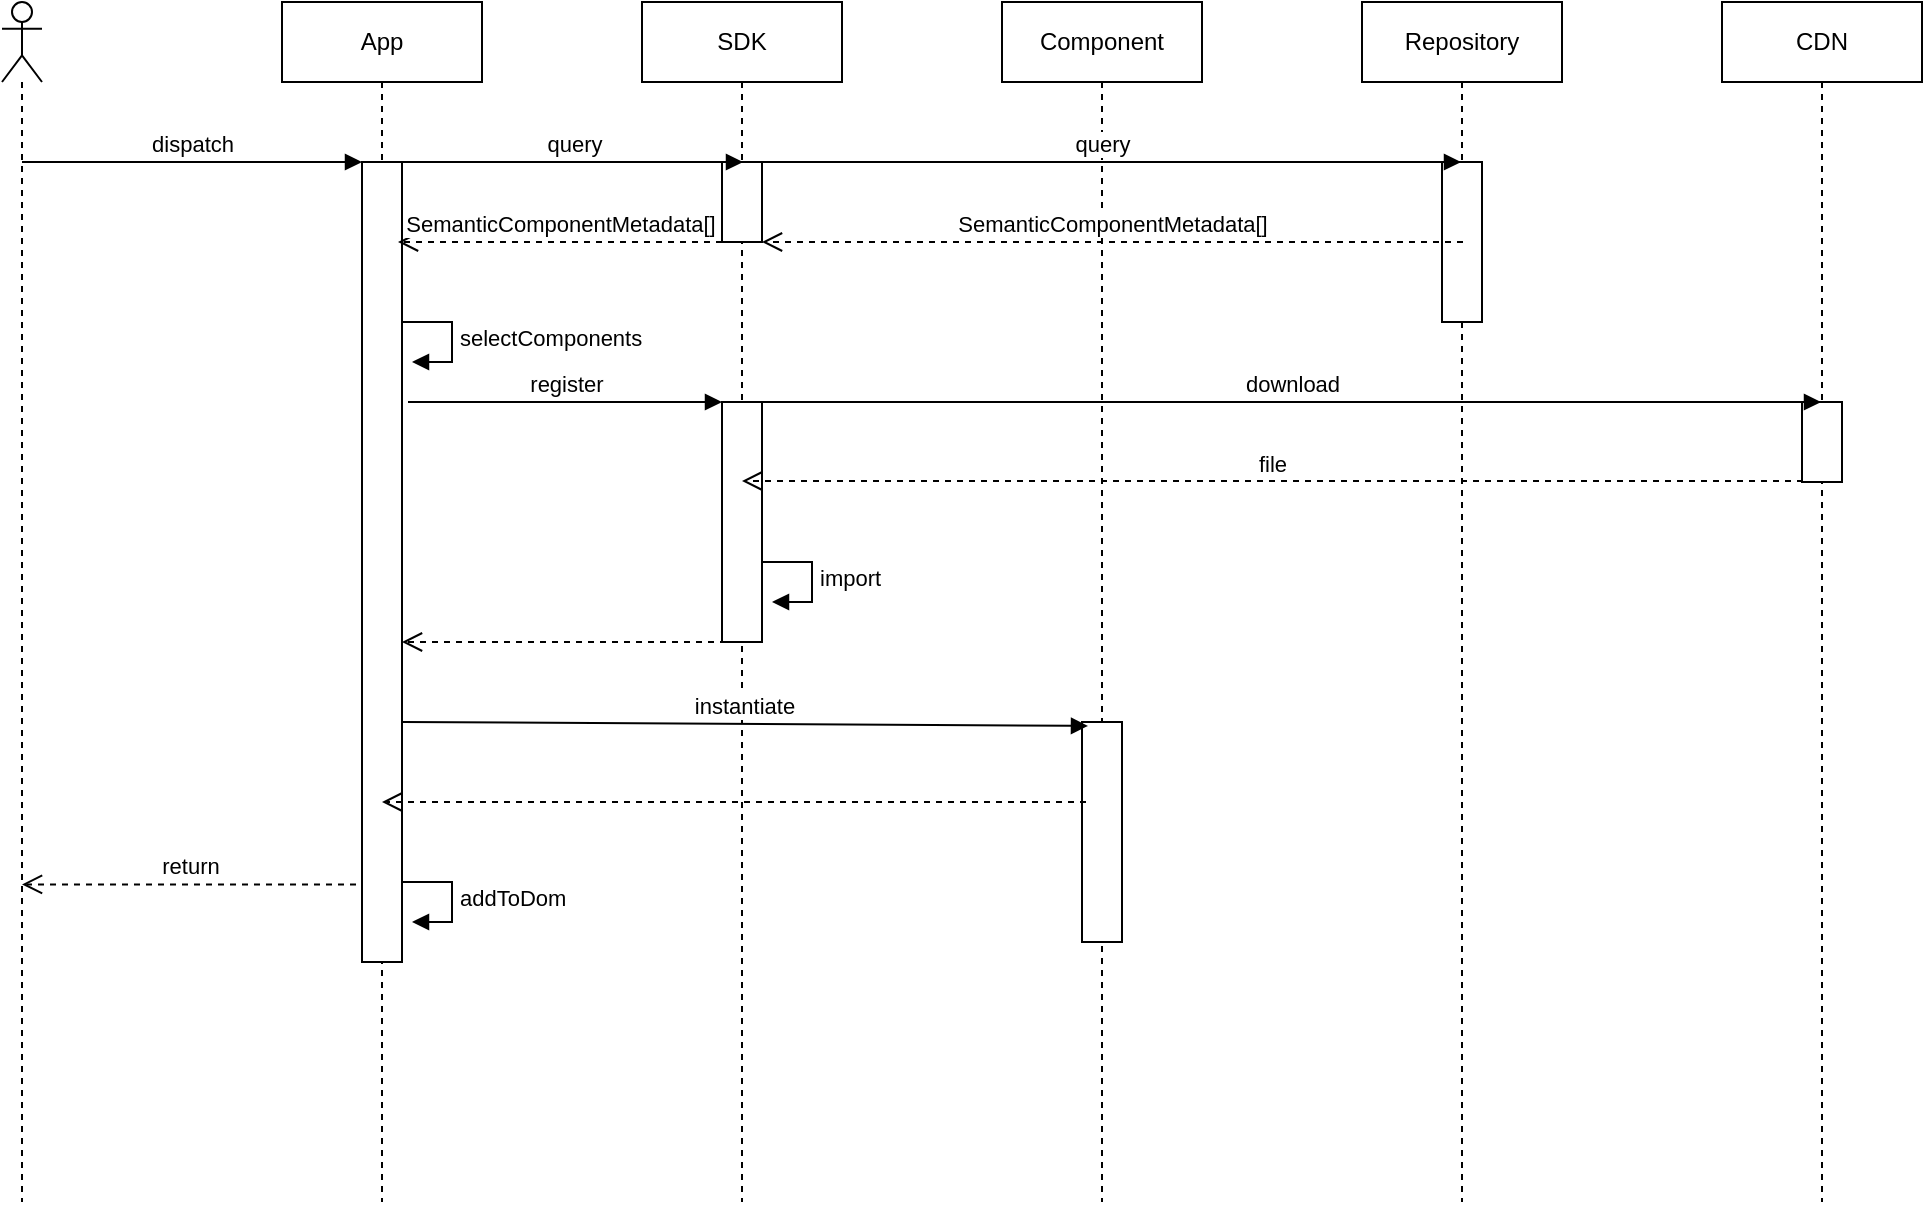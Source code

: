 <mxfile version="13.10.0" type="embed">
    <diagram id="qXega-QFG3OP3-kWRQvS" name="Page-1">
        <mxGraphModel dx="1070" dy="685" grid="1" gridSize="10" guides="1" tooltips="1" connect="1" arrows="1" fold="1" page="1" pageScale="1" pageWidth="827" pageHeight="1169" math="0" shadow="0">
            <root>
                <mxCell id="0"/>
                <mxCell id="1" parent="0"/>
                <mxCell id="2" value="App" style="shape=umlLifeline;perimeter=lifelinePerimeter;whiteSpace=wrap;html=1;container=1;collapsible=0;recursiveResize=0;outlineConnect=0;" vertex="1" parent="1">
                    <mxGeometry x="180" y="40" width="100" height="600" as="geometry"/>
                </mxCell>
                <mxCell id="10" value="" style="html=1;points=[];perimeter=orthogonalPerimeter;" vertex="1" parent="2">
                    <mxGeometry x="40" y="80" width="20" height="400" as="geometry"/>
                </mxCell>
                <mxCell id="3" value="" style="shape=umlLifeline;participant=umlActor;perimeter=lifelinePerimeter;whiteSpace=wrap;html=1;container=1;collapsible=0;recursiveResize=0;verticalAlign=top;spacingTop=36;outlineConnect=0;" vertex="1" parent="1">
                    <mxGeometry x="40" y="40" width="20" height="600" as="geometry"/>
                </mxCell>
                <mxCell id="4" value="SDK" style="shape=umlLifeline;perimeter=lifelinePerimeter;whiteSpace=wrap;html=1;container=1;collapsible=0;recursiveResize=0;outlineConnect=0;" vertex="1" parent="1">
                    <mxGeometry x="360" y="40" width="100" height="600" as="geometry"/>
                </mxCell>
                <mxCell id="13" value="" style="html=1;points=[];perimeter=orthogonalPerimeter;" vertex="1" parent="4">
                    <mxGeometry x="40" y="80" width="20" height="40" as="geometry"/>
                </mxCell>
                <mxCell id="22" value="" style="html=1;points=[];perimeter=orthogonalPerimeter;" vertex="1" parent="4">
                    <mxGeometry x="40" y="200" width="20" height="120" as="geometry"/>
                </mxCell>
                <mxCell id="5" value="Component" style="shape=umlLifeline;perimeter=lifelinePerimeter;whiteSpace=wrap;html=1;container=1;collapsible=0;recursiveResize=0;outlineConnect=0;" vertex="1" parent="1">
                    <mxGeometry x="540" y="40" width="100" height="600" as="geometry"/>
                </mxCell>
                <mxCell id="32" value="" style="html=1;points=[];perimeter=orthogonalPerimeter;" vertex="1" parent="5">
                    <mxGeometry x="40" y="360" width="20" height="110" as="geometry"/>
                </mxCell>
                <mxCell id="6" value="Repository" style="shape=umlLifeline;perimeter=lifelinePerimeter;whiteSpace=wrap;html=1;container=1;collapsible=0;recursiveResize=0;outlineConnect=0;" vertex="1" parent="1">
                    <mxGeometry x="720" y="40" width="100" height="600" as="geometry"/>
                </mxCell>
                <mxCell id="16" value="" style="html=1;points=[];perimeter=orthogonalPerimeter;" vertex="1" parent="6">
                    <mxGeometry x="40" y="80" width="20" height="80" as="geometry"/>
                </mxCell>
                <mxCell id="7" value="CDN" style="shape=umlLifeline;perimeter=lifelinePerimeter;whiteSpace=wrap;html=1;container=1;collapsible=0;recursiveResize=0;outlineConnect=0;" vertex="1" parent="1">
                    <mxGeometry x="900" y="40" width="100" height="600" as="geometry"/>
                </mxCell>
                <mxCell id="23" value="" style="html=1;points=[];perimeter=orthogonalPerimeter;" vertex="1" parent="7">
                    <mxGeometry x="40" y="200" width="20" height="40" as="geometry"/>
                </mxCell>
                <mxCell id="11" value="dispatch" style="html=1;verticalAlign=bottom;endArrow=block;entryX=0;entryY=0;" edge="1" target="10" parent="1" source="3">
                    <mxGeometry relative="1" as="geometry">
                        <mxPoint x="160" y="120" as="sourcePoint"/>
                    </mxGeometry>
                </mxCell>
                <mxCell id="12" value="return" style="html=1;verticalAlign=bottom;endArrow=open;dashed=1;endSize=8;exitX=-0.15;exitY=0.903;exitDx=0;exitDy=0;exitPerimeter=0;" edge="1" source="10" parent="1" target="3">
                    <mxGeometry relative="1" as="geometry">
                        <mxPoint x="160" y="196" as="targetPoint"/>
                    </mxGeometry>
                </mxCell>
                <mxCell id="14" value="query" style="html=1;verticalAlign=bottom;endArrow=block;entryX=0;entryY=0;" edge="1" parent="1">
                    <mxGeometry relative="1" as="geometry">
                        <mxPoint x="240" y="120" as="sourcePoint"/>
                        <mxPoint x="410.5" y="120" as="targetPoint"/>
                    </mxGeometry>
                </mxCell>
                <mxCell id="15" value="query" style="html=1;verticalAlign=bottom;endArrow=block;" edge="1" parent="1" target="6">
                    <mxGeometry relative="1" as="geometry">
                        <mxPoint x="410" y="120" as="sourcePoint"/>
                        <mxPoint x="580.5" y="120" as="targetPoint"/>
                    </mxGeometry>
                </mxCell>
                <mxCell id="17" value="SemanticComponentMetadata[]" style="html=1;verticalAlign=bottom;endArrow=open;dashed=1;endSize=8;exitX=0;exitY=0.95;" edge="1" parent="1">
                    <mxGeometry relative="1" as="geometry">
                        <mxPoint x="420" y="160" as="targetPoint"/>
                        <mxPoint x="770.5" y="160" as="sourcePoint"/>
                    </mxGeometry>
                </mxCell>
                <mxCell id="18" value="SemanticComponentMetadata[]" style="html=1;verticalAlign=bottom;endArrow=open;dashed=1;endSize=8;" edge="1" parent="1">
                    <mxGeometry relative="1" as="geometry">
                        <mxPoint x="238" y="160" as="targetPoint"/>
                        <mxPoint x="400" y="160" as="sourcePoint"/>
                    </mxGeometry>
                </mxCell>
                <mxCell id="20" value="selectComponents" style="edgeStyle=orthogonalEdgeStyle;html=1;align=left;spacingLeft=2;endArrow=block;rounded=0;entryX=1;entryY=0;" edge="1" parent="1">
                    <mxGeometry relative="1" as="geometry">
                        <mxPoint x="240" y="200" as="sourcePoint"/>
                        <Array as="points">
                            <mxPoint x="265" y="200"/>
                        </Array>
                        <mxPoint x="245" y="220" as="targetPoint"/>
                    </mxGeometry>
                </mxCell>
                <mxCell id="21" value="register" style="html=1;verticalAlign=bottom;endArrow=block;" edge="1" parent="1">
                    <mxGeometry relative="1" as="geometry">
                        <mxPoint x="243" y="240" as="sourcePoint"/>
                        <mxPoint x="400" y="240" as="targetPoint"/>
                    </mxGeometry>
                </mxCell>
                <mxCell id="25" value="download" style="html=1;verticalAlign=bottom;endArrow=block;" edge="1" parent="1" target="7">
                    <mxGeometry relative="1" as="geometry">
                        <mxPoint x="420" y="240" as="sourcePoint"/>
                        <mxPoint x="577" y="240" as="targetPoint"/>
                    </mxGeometry>
                </mxCell>
                <mxCell id="26" value="file" style="html=1;verticalAlign=bottom;endArrow=open;dashed=1;endSize=8;exitX=0;exitY=0.95;" edge="1" parent="1" target="4">
                    <mxGeometry relative="1" as="geometry">
                        <mxPoint x="590" y="279.5" as="targetPoint"/>
                        <mxPoint x="940.5" y="279.5" as="sourcePoint"/>
                    </mxGeometry>
                </mxCell>
                <mxCell id="27" value="import" style="edgeStyle=orthogonalEdgeStyle;html=1;align=left;spacingLeft=2;endArrow=block;rounded=0;entryX=1;entryY=0;" edge="1" parent="1">
                    <mxGeometry relative="1" as="geometry">
                        <mxPoint x="420" y="320" as="sourcePoint"/>
                        <Array as="points">
                            <mxPoint x="445" y="320"/>
                        </Array>
                        <mxPoint x="425" y="340" as="targetPoint"/>
                    </mxGeometry>
                </mxCell>
                <mxCell id="28" value="" style="html=1;verticalAlign=bottom;endArrow=open;dashed=1;endSize=8;" edge="1" parent="1">
                    <mxGeometry relative="1" as="geometry">
                        <mxPoint x="240" y="360" as="targetPoint"/>
                        <mxPoint x="402" y="360" as="sourcePoint"/>
                    </mxGeometry>
                </mxCell>
                <mxCell id="33" value="instantiate" style="html=1;verticalAlign=bottom;endArrow=block;entryX=0.15;entryY=0.018;entryDx=0;entryDy=0;entryPerimeter=0;" edge="1" parent="1" target="32">
                    <mxGeometry relative="1" as="geometry">
                        <mxPoint x="240" y="400" as="sourcePoint"/>
                        <mxPoint x="397" y="400" as="targetPoint"/>
                    </mxGeometry>
                </mxCell>
                <mxCell id="34" value="" style="html=1;verticalAlign=bottom;endArrow=open;dashed=1;endSize=8;" edge="1" parent="1" target="2">
                    <mxGeometry relative="1" as="geometry">
                        <mxPoint x="420" y="440" as="targetPoint"/>
                        <mxPoint x="582" y="440" as="sourcePoint"/>
                    </mxGeometry>
                </mxCell>
                <mxCell id="35" value="addToDom" style="edgeStyle=orthogonalEdgeStyle;html=1;align=left;spacingLeft=2;endArrow=block;rounded=0;entryX=1;entryY=0;" edge="1" parent="1">
                    <mxGeometry relative="1" as="geometry">
                        <mxPoint x="240" y="480" as="sourcePoint"/>
                        <Array as="points">
                            <mxPoint x="265" y="480"/>
                        </Array>
                        <mxPoint x="245" y="500" as="targetPoint"/>
                    </mxGeometry>
                </mxCell>
            </root>
        </mxGraphModel>
    </diagram>
</mxfile>
